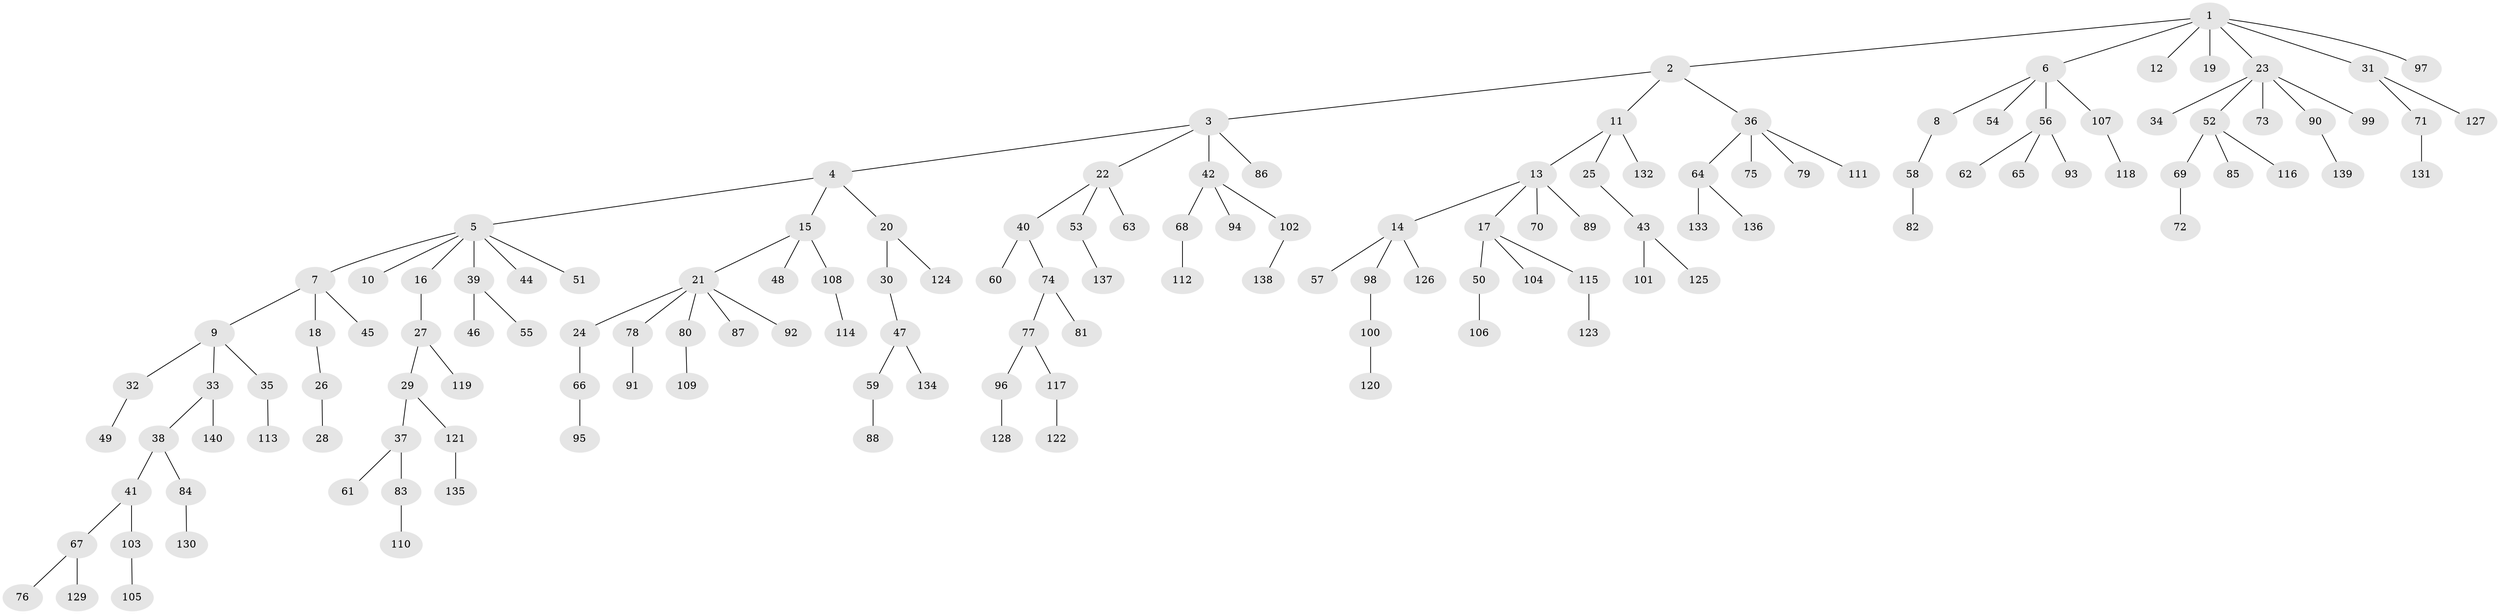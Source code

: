 // Generated by graph-tools (version 1.1) at 2025/02/03/09/25 03:02:23]
// undirected, 140 vertices, 139 edges
graph export_dot {
graph [start="1"]
  node [color=gray90,style=filled];
  1;
  2;
  3;
  4;
  5;
  6;
  7;
  8;
  9;
  10;
  11;
  12;
  13;
  14;
  15;
  16;
  17;
  18;
  19;
  20;
  21;
  22;
  23;
  24;
  25;
  26;
  27;
  28;
  29;
  30;
  31;
  32;
  33;
  34;
  35;
  36;
  37;
  38;
  39;
  40;
  41;
  42;
  43;
  44;
  45;
  46;
  47;
  48;
  49;
  50;
  51;
  52;
  53;
  54;
  55;
  56;
  57;
  58;
  59;
  60;
  61;
  62;
  63;
  64;
  65;
  66;
  67;
  68;
  69;
  70;
  71;
  72;
  73;
  74;
  75;
  76;
  77;
  78;
  79;
  80;
  81;
  82;
  83;
  84;
  85;
  86;
  87;
  88;
  89;
  90;
  91;
  92;
  93;
  94;
  95;
  96;
  97;
  98;
  99;
  100;
  101;
  102;
  103;
  104;
  105;
  106;
  107;
  108;
  109;
  110;
  111;
  112;
  113;
  114;
  115;
  116;
  117;
  118;
  119;
  120;
  121;
  122;
  123;
  124;
  125;
  126;
  127;
  128;
  129;
  130;
  131;
  132;
  133;
  134;
  135;
  136;
  137;
  138;
  139;
  140;
  1 -- 2;
  1 -- 6;
  1 -- 12;
  1 -- 19;
  1 -- 23;
  1 -- 31;
  1 -- 97;
  2 -- 3;
  2 -- 11;
  2 -- 36;
  3 -- 4;
  3 -- 22;
  3 -- 42;
  3 -- 86;
  4 -- 5;
  4 -- 15;
  4 -- 20;
  5 -- 7;
  5 -- 10;
  5 -- 16;
  5 -- 39;
  5 -- 44;
  5 -- 51;
  6 -- 8;
  6 -- 54;
  6 -- 56;
  6 -- 107;
  7 -- 9;
  7 -- 18;
  7 -- 45;
  8 -- 58;
  9 -- 32;
  9 -- 33;
  9 -- 35;
  11 -- 13;
  11 -- 25;
  11 -- 132;
  13 -- 14;
  13 -- 17;
  13 -- 70;
  13 -- 89;
  14 -- 57;
  14 -- 98;
  14 -- 126;
  15 -- 21;
  15 -- 48;
  15 -- 108;
  16 -- 27;
  17 -- 50;
  17 -- 104;
  17 -- 115;
  18 -- 26;
  20 -- 30;
  20 -- 124;
  21 -- 24;
  21 -- 78;
  21 -- 80;
  21 -- 87;
  21 -- 92;
  22 -- 40;
  22 -- 53;
  22 -- 63;
  23 -- 34;
  23 -- 52;
  23 -- 73;
  23 -- 90;
  23 -- 99;
  24 -- 66;
  25 -- 43;
  26 -- 28;
  27 -- 29;
  27 -- 119;
  29 -- 37;
  29 -- 121;
  30 -- 47;
  31 -- 71;
  31 -- 127;
  32 -- 49;
  33 -- 38;
  33 -- 140;
  35 -- 113;
  36 -- 64;
  36 -- 75;
  36 -- 79;
  36 -- 111;
  37 -- 61;
  37 -- 83;
  38 -- 41;
  38 -- 84;
  39 -- 46;
  39 -- 55;
  40 -- 60;
  40 -- 74;
  41 -- 67;
  41 -- 103;
  42 -- 68;
  42 -- 94;
  42 -- 102;
  43 -- 101;
  43 -- 125;
  47 -- 59;
  47 -- 134;
  50 -- 106;
  52 -- 69;
  52 -- 85;
  52 -- 116;
  53 -- 137;
  56 -- 62;
  56 -- 65;
  56 -- 93;
  58 -- 82;
  59 -- 88;
  64 -- 133;
  64 -- 136;
  66 -- 95;
  67 -- 76;
  67 -- 129;
  68 -- 112;
  69 -- 72;
  71 -- 131;
  74 -- 77;
  74 -- 81;
  77 -- 96;
  77 -- 117;
  78 -- 91;
  80 -- 109;
  83 -- 110;
  84 -- 130;
  90 -- 139;
  96 -- 128;
  98 -- 100;
  100 -- 120;
  102 -- 138;
  103 -- 105;
  107 -- 118;
  108 -- 114;
  115 -- 123;
  117 -- 122;
  121 -- 135;
}
